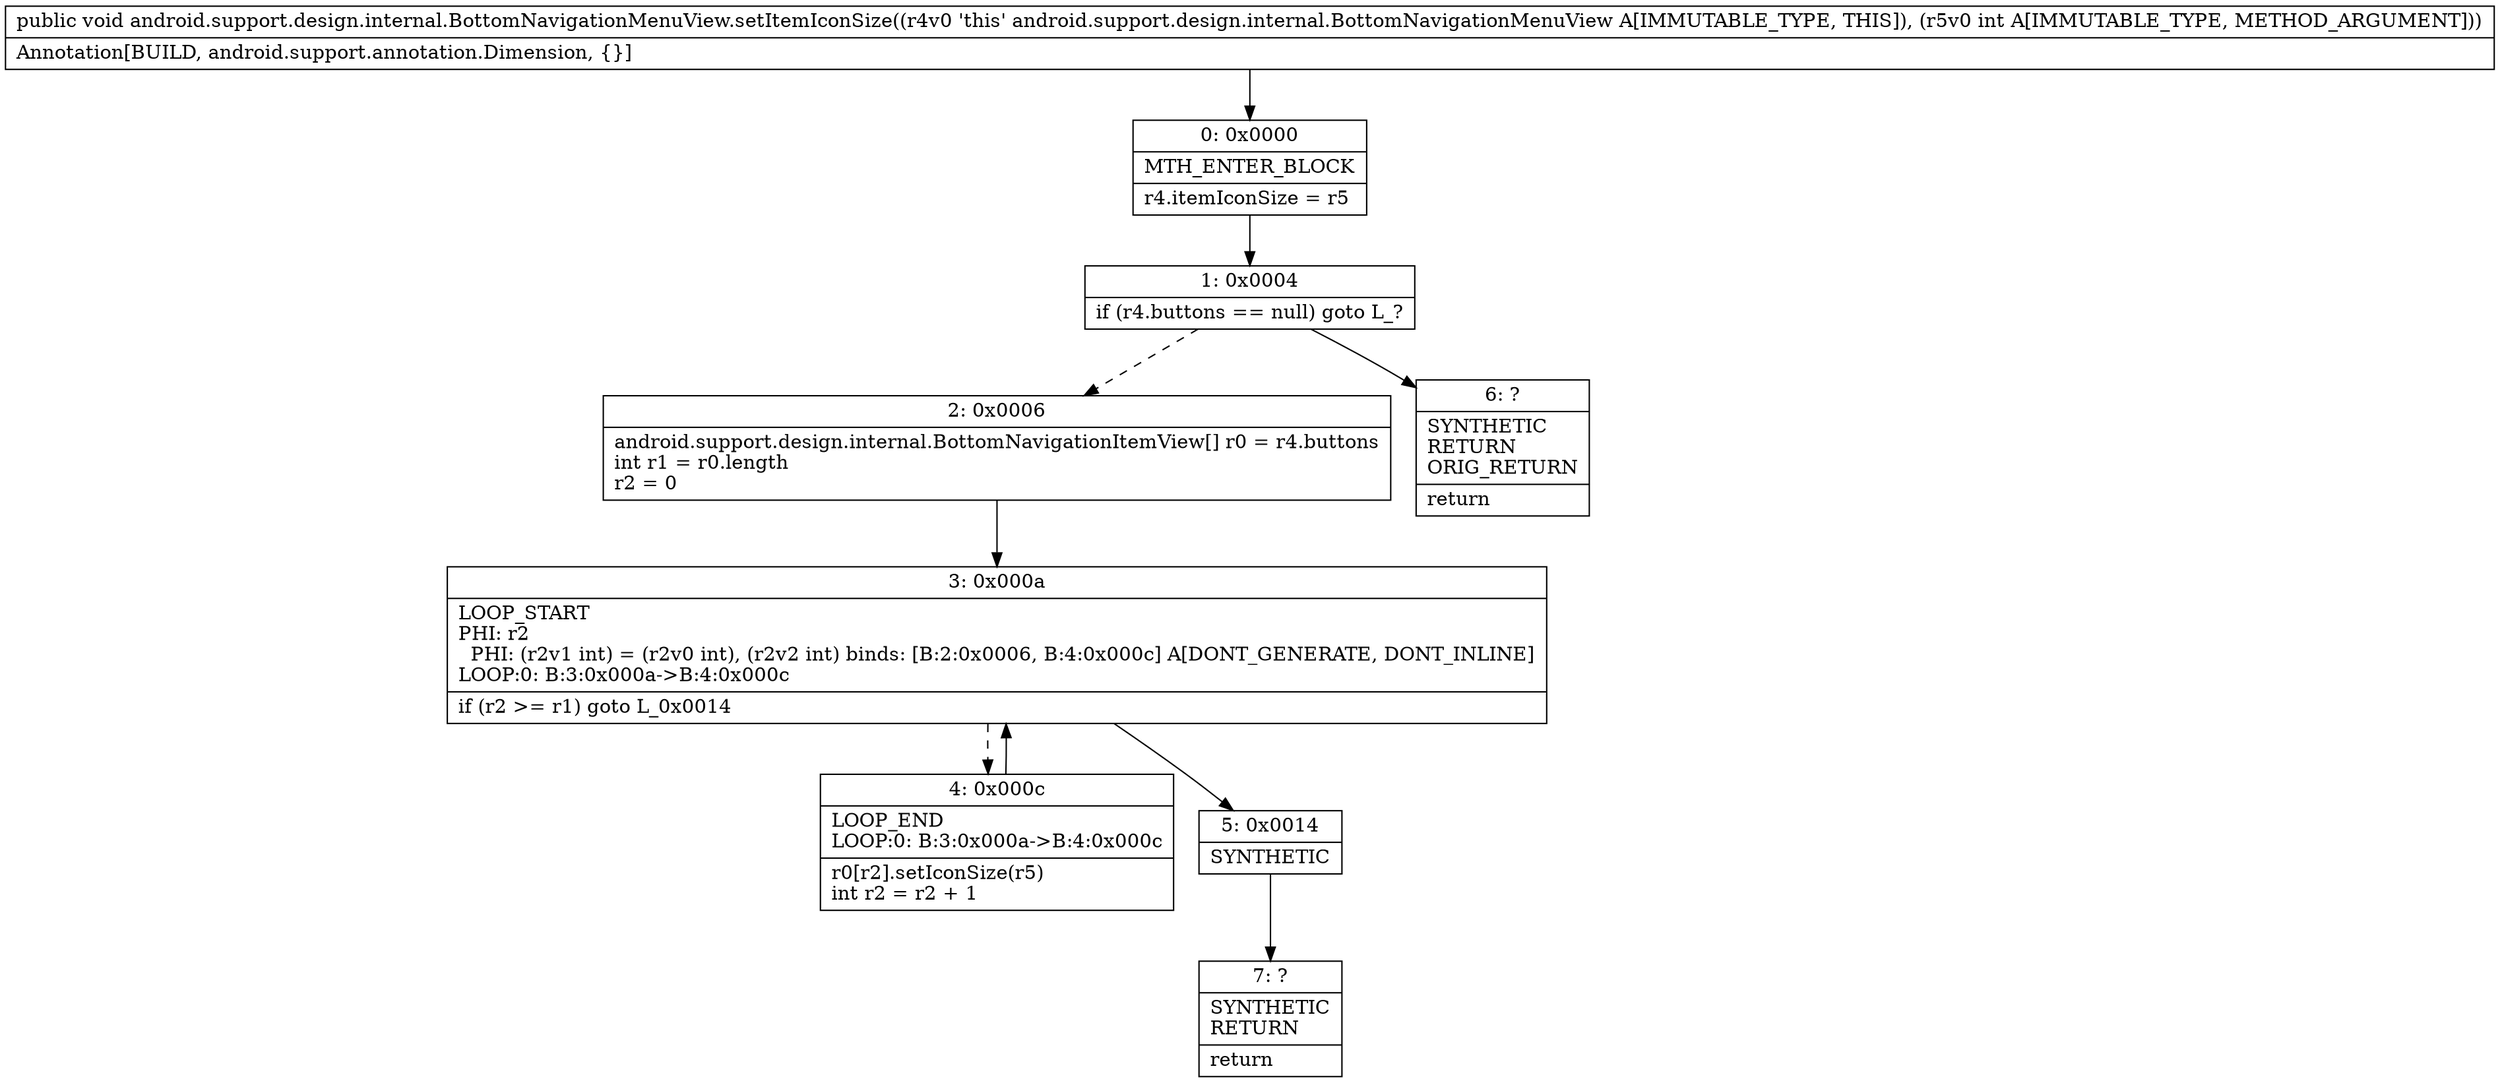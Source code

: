 digraph "CFG forandroid.support.design.internal.BottomNavigationMenuView.setItemIconSize(I)V" {
Node_0 [shape=record,label="{0\:\ 0x0000|MTH_ENTER_BLOCK\l|r4.itemIconSize = r5\l}"];
Node_1 [shape=record,label="{1\:\ 0x0004|if (r4.buttons == null) goto L_?\l}"];
Node_2 [shape=record,label="{2\:\ 0x0006|android.support.design.internal.BottomNavigationItemView[] r0 = r4.buttons\lint r1 = r0.length\lr2 = 0\l}"];
Node_3 [shape=record,label="{3\:\ 0x000a|LOOP_START\lPHI: r2 \l  PHI: (r2v1 int) = (r2v0 int), (r2v2 int) binds: [B:2:0x0006, B:4:0x000c] A[DONT_GENERATE, DONT_INLINE]\lLOOP:0: B:3:0x000a\-\>B:4:0x000c\l|if (r2 \>= r1) goto L_0x0014\l}"];
Node_4 [shape=record,label="{4\:\ 0x000c|LOOP_END\lLOOP:0: B:3:0x000a\-\>B:4:0x000c\l|r0[r2].setIconSize(r5)\lint r2 = r2 + 1\l}"];
Node_5 [shape=record,label="{5\:\ 0x0014|SYNTHETIC\l}"];
Node_6 [shape=record,label="{6\:\ ?|SYNTHETIC\lRETURN\lORIG_RETURN\l|return\l}"];
Node_7 [shape=record,label="{7\:\ ?|SYNTHETIC\lRETURN\l|return\l}"];
MethodNode[shape=record,label="{public void android.support.design.internal.BottomNavigationMenuView.setItemIconSize((r4v0 'this' android.support.design.internal.BottomNavigationMenuView A[IMMUTABLE_TYPE, THIS]), (r5v0 int A[IMMUTABLE_TYPE, METHOD_ARGUMENT]))  | Annotation[BUILD, android.support.annotation.Dimension, \{\}]\l}"];
MethodNode -> Node_0;
Node_0 -> Node_1;
Node_1 -> Node_2[style=dashed];
Node_1 -> Node_6;
Node_2 -> Node_3;
Node_3 -> Node_4[style=dashed];
Node_3 -> Node_5;
Node_4 -> Node_3;
Node_5 -> Node_7;
}

